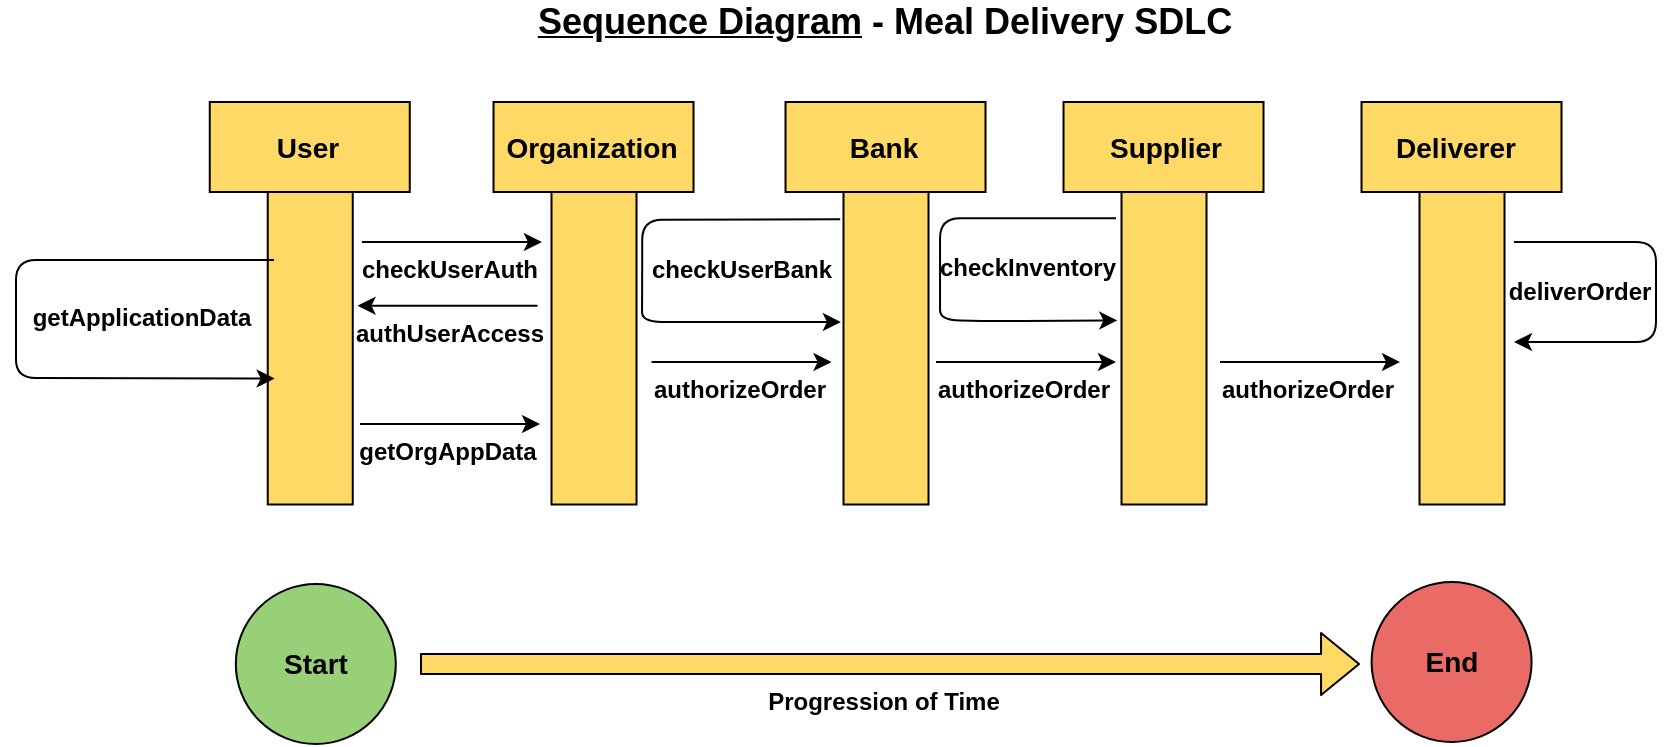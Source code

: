 <mxfile version="12.5.8" type="device"><diagram id="kKE839YVcnFxhdnO_dXG" name="Page-1"><mxGraphModel dx="1208" dy="543" grid="1" gridSize="10" guides="1" tooltips="1" connect="1" arrows="1" fold="1" page="1" pageScale="1" pageWidth="850" pageHeight="1100" math="0" shadow="0"><root><mxCell id="0"/><mxCell id="1" parent="0"/><mxCell id="1RhPEA1Wj5CIUSUIPJ7Y-1" value="" style="rounded=0;whiteSpace=wrap;html=1;fillColor=#FFD966;" vertex="1" parent="1"><mxGeometry x="116.88" y="100" width="100" height="45" as="geometry"/></mxCell><mxCell id="1RhPEA1Wj5CIUSUIPJ7Y-3" value="" style="rounded=0;whiteSpace=wrap;html=1;rotation=90;fillColor=#FFD966;" vertex="1" parent="1"><mxGeometry x="89" y="201.88" width="156.25" height="42.5" as="geometry"/></mxCell><mxCell id="1RhPEA1Wj5CIUSUIPJ7Y-12" value="" style="rounded=0;whiteSpace=wrap;html=1;fillColor=#FFD966;" vertex="1" parent="1"><mxGeometry x="258.76" y="100" width="100" height="45" as="geometry"/></mxCell><mxCell id="1RhPEA1Wj5CIUSUIPJ7Y-13" value="" style="rounded=0;whiteSpace=wrap;html=1;rotation=90;fillColor=#FFD966;" vertex="1" parent="1"><mxGeometry x="230.88" y="201.88" width="156.25" height="42.5" as="geometry"/></mxCell><mxCell id="1RhPEA1Wj5CIUSUIPJ7Y-14" value="" style="rounded=0;whiteSpace=wrap;html=1;fillColor=#FFD966;" vertex="1" parent="1"><mxGeometry x="404.76" y="100" width="100" height="45" as="geometry"/></mxCell><mxCell id="1RhPEA1Wj5CIUSUIPJ7Y-15" value="" style="rounded=0;whiteSpace=wrap;html=1;rotation=90;fillColor=#FFD966;" vertex="1" parent="1"><mxGeometry x="376.88" y="201.88" width="156.25" height="42.5" as="geometry"/></mxCell><mxCell id="1RhPEA1Wj5CIUSUIPJ7Y-16" value="" style="rounded=0;whiteSpace=wrap;html=1;fillColor=#FFD966;" vertex="1" parent="1"><mxGeometry x="543.76" y="100" width="100" height="45" as="geometry"/></mxCell><mxCell id="1RhPEA1Wj5CIUSUIPJ7Y-17" value="" style="rounded=0;whiteSpace=wrap;html=1;rotation=90;fillColor=#FFD966;" vertex="1" parent="1"><mxGeometry x="515.88" y="201.88" width="156.25" height="42.5" as="geometry"/></mxCell><mxCell id="1RhPEA1Wj5CIUSUIPJ7Y-18" value="" style="rounded=0;whiteSpace=wrap;html=1;fillColor=#FFD966;" vertex="1" parent="1"><mxGeometry x="692.76" y="100" width="100" height="45" as="geometry"/></mxCell><mxCell id="1RhPEA1Wj5CIUSUIPJ7Y-19" value="" style="rounded=0;whiteSpace=wrap;html=1;rotation=90;fillColor=#FFD966;" vertex="1" parent="1"><mxGeometry x="664.88" y="201.88" width="156.25" height="42.5" as="geometry"/></mxCell><mxCell id="1RhPEA1Wj5CIUSUIPJ7Y-20" value="" style="ellipse;whiteSpace=wrap;html=1;aspect=fixed;fillColor=#97D077;" vertex="1" parent="1"><mxGeometry x="129.91" y="341" width="80" height="80" as="geometry"/></mxCell><mxCell id="1RhPEA1Wj5CIUSUIPJ7Y-23" value="" style="ellipse;whiteSpace=wrap;html=1;aspect=fixed;fillColor=#EA6B66;" vertex="1" parent="1"><mxGeometry x="697.79" y="340" width="80" height="80" as="geometry"/></mxCell><mxCell id="1RhPEA1Wj5CIUSUIPJ7Y-24" value="" style="shape=flexArrow;endArrow=classic;html=1;exitX=1.151;exitY=0.5;exitDx=0;exitDy=0;exitPerimeter=0;fillColor=#FFD966;" edge="1" parent="1" source="1RhPEA1Wj5CIUSUIPJ7Y-20"><mxGeometry width="50" height="50" relative="1" as="geometry"><mxPoint x="132.03" y="491" as="sourcePoint"/><mxPoint x="692.03" y="381" as="targetPoint"/></mxGeometry></mxCell><mxCell id="1RhPEA1Wj5CIUSUIPJ7Y-26" value="&lt;b&gt;&lt;font style=&quot;font-size: 14px&quot;&gt;Start&lt;/font&gt;&lt;/b&gt;" style="text;html=1;strokeColor=none;fillColor=none;align=center;verticalAlign=middle;whiteSpace=wrap;rounded=0;" vertex="1" parent="1"><mxGeometry x="133.85" y="371" width="72.12" height="20" as="geometry"/></mxCell><mxCell id="1RhPEA1Wj5CIUSUIPJ7Y-28" value="&lt;b&gt;&lt;font style=&quot;font-size: 14px&quot;&gt;End&lt;/font&gt;&lt;/b&gt;" style="text;html=1;strokeColor=none;fillColor=none;align=center;verticalAlign=middle;whiteSpace=wrap;rounded=0;" vertex="1" parent="1"><mxGeometry x="701.73" y="370" width="72.12" height="20" as="geometry"/></mxCell><mxCell id="1RhPEA1Wj5CIUSUIPJ7Y-30" value="&lt;b&gt;&lt;font style=&quot;font-size: 14px&quot;&gt;User&lt;/font&gt;&lt;/b&gt;" style="text;html=1;strokeColor=none;fillColor=none;align=center;verticalAlign=middle;whiteSpace=wrap;rounded=0;" vertex="1" parent="1"><mxGeometry x="116.88" y="112.5" width="98.18" height="20" as="geometry"/></mxCell><mxCell id="1RhPEA1Wj5CIUSUIPJ7Y-32" value="&lt;b&gt;&lt;font style=&quot;font-size: 14px&quot;&gt;Organization&lt;/font&gt;&lt;/b&gt;" style="text;html=1;strokeColor=none;fillColor=none;align=center;verticalAlign=middle;whiteSpace=wrap;rounded=0;" vertex="1" parent="1"><mxGeometry x="258.76" y="112.5" width="98.18" height="20" as="geometry"/></mxCell><mxCell id="1RhPEA1Wj5CIUSUIPJ7Y-33" value="&lt;span style=&quot;font-size: 14px&quot;&gt;&lt;b&gt;Bank&lt;/b&gt;&lt;/span&gt;" style="text;html=1;strokeColor=none;fillColor=none;align=center;verticalAlign=middle;whiteSpace=wrap;rounded=0;" vertex="1" parent="1"><mxGeometry x="404.76" y="112.5" width="98.18" height="20" as="geometry"/></mxCell><mxCell id="1RhPEA1Wj5CIUSUIPJ7Y-34" value="&lt;b&gt;&lt;font style=&quot;font-size: 14px&quot;&gt;Supplier&lt;/font&gt;&lt;/b&gt;" style="text;html=1;strokeColor=none;fillColor=none;align=center;verticalAlign=middle;whiteSpace=wrap;rounded=0;" vertex="1" parent="1"><mxGeometry x="545.58" y="112.5" width="98.18" height="20" as="geometry"/></mxCell><mxCell id="1RhPEA1Wj5CIUSUIPJ7Y-35" value="&lt;b&gt;&lt;font style=&quot;font-size: 14px&quot;&gt;Deliverer&lt;/font&gt;&lt;/b&gt;" style="text;html=1;strokeColor=none;fillColor=none;align=center;verticalAlign=middle;whiteSpace=wrap;rounded=0;" vertex="1" parent="1"><mxGeometry x="690.64" y="112.5" width="98.18" height="20" as="geometry"/></mxCell><mxCell id="1RhPEA1Wj5CIUSUIPJ7Y-36" value="" style="endArrow=classic;html=1;fillColor=#FFD966;entryX=0.597;entryY=0.919;entryDx=0;entryDy=0;entryPerimeter=0;" edge="1" parent="1" target="1RhPEA1Wj5CIUSUIPJ7Y-3"><mxGeometry width="50" height="50" relative="1" as="geometry"><mxPoint x="149" y="179" as="sourcePoint"/><mxPoint x="138" y="238" as="targetPoint"/><Array as="points"><mxPoint x="20" y="179"/><mxPoint x="20" y="210"/><mxPoint x="20" y="238"/></Array></mxGeometry></mxCell><mxCell id="1RhPEA1Wj5CIUSUIPJ7Y-37" value="&lt;b&gt;getApplicationData&lt;/b&gt;" style="text;html=1;strokeColor=none;fillColor=none;align=center;verticalAlign=middle;whiteSpace=wrap;rounded=0;" vertex="1" parent="1"><mxGeometry x="28" y="197.88" width="110" height="20" as="geometry"/></mxCell><mxCell id="1RhPEA1Wj5CIUSUIPJ7Y-38" value="" style="endArrow=classic;html=1;fillColor=#FFD966;" edge="1" parent="1"><mxGeometry width="50" height="50" relative="1" as="geometry"><mxPoint x="192" y="261" as="sourcePoint"/><mxPoint x="282" y="261" as="targetPoint"/></mxGeometry></mxCell><mxCell id="1RhPEA1Wj5CIUSUIPJ7Y-39" value="&lt;b&gt;getOrgAppData&lt;/b&gt;" style="text;html=1;strokeColor=none;fillColor=none;align=center;verticalAlign=middle;whiteSpace=wrap;rounded=0;" vertex="1" parent="1"><mxGeometry x="215.76" y="264.88" width="40" height="20" as="geometry"/></mxCell><mxCell id="1RhPEA1Wj5CIUSUIPJ7Y-40" value="" style="endArrow=classic;html=1;fillColor=#FFD966;" edge="1" parent="1"><mxGeometry width="50" height="50" relative="1" as="geometry"><mxPoint x="192.94" y="170" as="sourcePoint"/><mxPoint x="282.94" y="170" as="targetPoint"/></mxGeometry></mxCell><mxCell id="1RhPEA1Wj5CIUSUIPJ7Y-41" value="&lt;b&gt;checkUserAuth&lt;/b&gt;" style="text;html=1;strokeColor=none;fillColor=none;align=center;verticalAlign=middle;whiteSpace=wrap;rounded=0;" vertex="1" parent="1"><mxGeometry x="216.7" y="173.88" width="40" height="20" as="geometry"/></mxCell><mxCell id="1RhPEA1Wj5CIUSUIPJ7Y-42" value="" style="endArrow=classic;html=1;fillColor=#FFD966;" edge="1" parent="1"><mxGeometry width="50" height="50" relative="1" as="geometry"><mxPoint x="280.76" y="201.88" as="sourcePoint"/><mxPoint x="190.76" y="201.88" as="targetPoint"/></mxGeometry></mxCell><mxCell id="1RhPEA1Wj5CIUSUIPJ7Y-43" value="&lt;b&gt;authUserAccess&lt;/b&gt;" style="text;html=1;strokeColor=none;fillColor=none;align=center;verticalAlign=middle;whiteSpace=wrap;rounded=0;" vertex="1" parent="1"><mxGeometry x="216.52" y="205.76" width="40" height="20" as="geometry"/></mxCell><mxCell id="1RhPEA1Wj5CIUSUIPJ7Y-47" value="&lt;b&gt;checkUserBank&lt;/b&gt;" style="text;html=1;strokeColor=none;fillColor=none;align=center;verticalAlign=middle;whiteSpace=wrap;rounded=0;" vertex="1" parent="1"><mxGeometry x="362.76" y="173.88" width="40" height="20" as="geometry"/></mxCell><mxCell id="1RhPEA1Wj5CIUSUIPJ7Y-48" value="" style="endArrow=classic;html=1;fillColor=#FFD966;entryX=0.416;entryY=1.031;entryDx=0;entryDy=0;entryPerimeter=0;" edge="1" parent="1" target="1RhPEA1Wj5CIUSUIPJ7Y-15"><mxGeometry width="50" height="50" relative="1" as="geometry"><mxPoint x="432.1" y="158.59" as="sourcePoint"/><mxPoint x="432.418" y="217.876" as="targetPoint"/><Array as="points"><mxPoint x="333.1" y="158.88"/><mxPoint x="333.1" y="189.88"/><mxPoint x="333" y="210"/><mxPoint x="380" y="210"/></Array></mxGeometry></mxCell><mxCell id="1RhPEA1Wj5CIUSUIPJ7Y-51" value="" style="endArrow=classic;html=1;fillColor=#FFD966;" edge="1" parent="1"><mxGeometry width="50" height="50" relative="1" as="geometry"><mxPoint x="480.0" y="230" as="sourcePoint"/><mxPoint x="570" y="230" as="targetPoint"/></mxGeometry></mxCell><mxCell id="1RhPEA1Wj5CIUSUIPJ7Y-52" value="&lt;b&gt;authorizeOrder&lt;/b&gt;" style="text;html=1;strokeColor=none;fillColor=none;align=center;verticalAlign=middle;whiteSpace=wrap;rounded=0;" vertex="1" parent="1"><mxGeometry x="503.76" y="233.88" width="40" height="20" as="geometry"/></mxCell><mxCell id="1RhPEA1Wj5CIUSUIPJ7Y-53" value="" style="endArrow=classic;html=1;fillColor=#FFD966;" edge="1" parent="1"><mxGeometry width="50" height="50" relative="1" as="geometry"><mxPoint x="337.76" y="230" as="sourcePoint"/><mxPoint x="427.76" y="230" as="targetPoint"/></mxGeometry></mxCell><mxCell id="1RhPEA1Wj5CIUSUIPJ7Y-54" value="&lt;b&gt;authorizeOrder&lt;/b&gt;" style="text;html=1;strokeColor=none;fillColor=none;align=center;verticalAlign=middle;whiteSpace=wrap;rounded=0;" vertex="1" parent="1"><mxGeometry x="361.52" y="233.88" width="40" height="20" as="geometry"/></mxCell><mxCell id="1RhPEA1Wj5CIUSUIPJ7Y-55" value="" style="endArrow=classic;html=1;fillColor=#FFD966;" edge="1" parent="1"><mxGeometry width="50" height="50" relative="1" as="geometry"><mxPoint x="622" y="230" as="sourcePoint"/><mxPoint x="712" y="230" as="targetPoint"/></mxGeometry></mxCell><mxCell id="1RhPEA1Wj5CIUSUIPJ7Y-56" value="&lt;b&gt;authorizeOrder&lt;/b&gt;" style="text;html=1;strokeColor=none;fillColor=none;align=center;verticalAlign=middle;whiteSpace=wrap;rounded=0;" vertex="1" parent="1"><mxGeometry x="645.76" y="233.88" width="40" height="20" as="geometry"/></mxCell><mxCell id="1RhPEA1Wj5CIUSUIPJ7Y-57" value="" style="endArrow=classic;html=1;fillColor=#FFD966;" edge="1" parent="1"><mxGeometry width="50" height="50" relative="1" as="geometry"><mxPoint x="769" y="170" as="sourcePoint"/><mxPoint x="769" y="220" as="targetPoint"/><Array as="points"><mxPoint x="840" y="170"/><mxPoint x="840" y="220"/></Array></mxGeometry></mxCell><mxCell id="1RhPEA1Wj5CIUSUIPJ7Y-59" value="&lt;b&gt;deliverOrder&lt;/b&gt;" style="text;html=1;strokeColor=none;fillColor=none;align=center;verticalAlign=middle;whiteSpace=wrap;rounded=0;" vertex="1" parent="1"><mxGeometry x="782.13" y="184.76" width="40" height="20" as="geometry"/></mxCell><mxCell id="1RhPEA1Wj5CIUSUIPJ7Y-60" value="&lt;b&gt;checkInventory&lt;/b&gt;" style="text;html=1;strokeColor=none;fillColor=none;align=center;verticalAlign=middle;whiteSpace=wrap;rounded=0;" vertex="1" parent="1"><mxGeometry x="505.9" y="173.46" width="40" height="20" as="geometry"/></mxCell><mxCell id="1RhPEA1Wj5CIUSUIPJ7Y-61" value="" style="endArrow=classic;html=1;fillColor=#FFD966;entryX=0.411;entryY=1.049;entryDx=0;entryDy=0;entryPerimeter=0;exitX=0.084;exitY=1.065;exitDx=0;exitDy=0;exitPerimeter=0;" edge="1" parent="1" source="1RhPEA1Wj5CIUSUIPJ7Y-17" target="1RhPEA1Wj5CIUSUIPJ7Y-17"><mxGeometry width="50" height="50" relative="1" as="geometry"><mxPoint x="565.16" y="158.17" as="sourcePoint"/><mxPoint x="565.497" y="209.585" as="targetPoint"/><Array as="points"><mxPoint x="482.02" y="158.17"/><mxPoint x="482.02" y="189.17"/><mxPoint x="482.02" y="209.17"/><mxPoint x="513.06" y="209.58"/></Array></mxGeometry></mxCell><mxCell id="1RhPEA1Wj5CIUSUIPJ7Y-62" value="&lt;b&gt;&lt;font style=&quot;font-size: 18px&quot;&gt;&lt;u&gt;Sequence Diagram&lt;/u&gt;&amp;nbsp;- Meal Delivery SDLC&lt;/font&gt;&lt;/b&gt;" style="text;html=1;strokeColor=none;fillColor=none;align=center;verticalAlign=middle;whiteSpace=wrap;rounded=0;fontSize=16;" vertex="1" parent="1"><mxGeometry x="247.19" y="50" width="415.14" height="20" as="geometry"/></mxCell><mxCell id="1RhPEA1Wj5CIUSUIPJ7Y-64" value="&lt;b&gt;Progression of Time&lt;/b&gt;" style="text;html=1;strokeColor=none;fillColor=none;align=center;verticalAlign=middle;whiteSpace=wrap;rounded=0;" vertex="1" parent="1"><mxGeometry x="385.77" y="390" width="136.15" height="20" as="geometry"/></mxCell></root></mxGraphModel></diagram></mxfile>